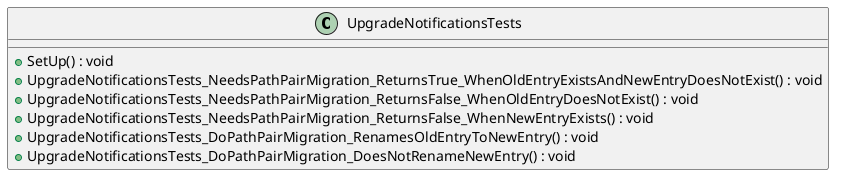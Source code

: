@startuml
class UpgradeNotificationsTests {
    + SetUp() : void
    + UpgradeNotificationsTests_NeedsPathPairMigration_ReturnsTrue_WhenOldEntryExistsAndNewEntryDoesNotExist() : void
    + UpgradeNotificationsTests_NeedsPathPairMigration_ReturnsFalse_WhenOldEntryDoesNotExist() : void
    + UpgradeNotificationsTests_NeedsPathPairMigration_ReturnsFalse_WhenNewEntryExists() : void
    + UpgradeNotificationsTests_DoPathPairMigration_RenamesOldEntryToNewEntry() : void
    + UpgradeNotificationsTests_DoPathPairMigration_DoesNotRenameNewEntry() : void
}
@enduml
